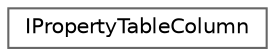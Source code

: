 digraph "Graphical Class Hierarchy"
{
 // INTERACTIVE_SVG=YES
 // LATEX_PDF_SIZE
  bgcolor="transparent";
  edge [fontname=Helvetica,fontsize=10,labelfontname=Helvetica,labelfontsize=10];
  node [fontname=Helvetica,fontsize=10,shape=box,height=0.2,width=0.4];
  rankdir="LR";
  Node0 [id="Node000000",label="IPropertyTableColumn",height=0.2,width=0.4,color="grey40", fillcolor="white", style="filled",URL="$d6/dbc/classIPropertyTableColumn.html",tooltip=" "];
}
